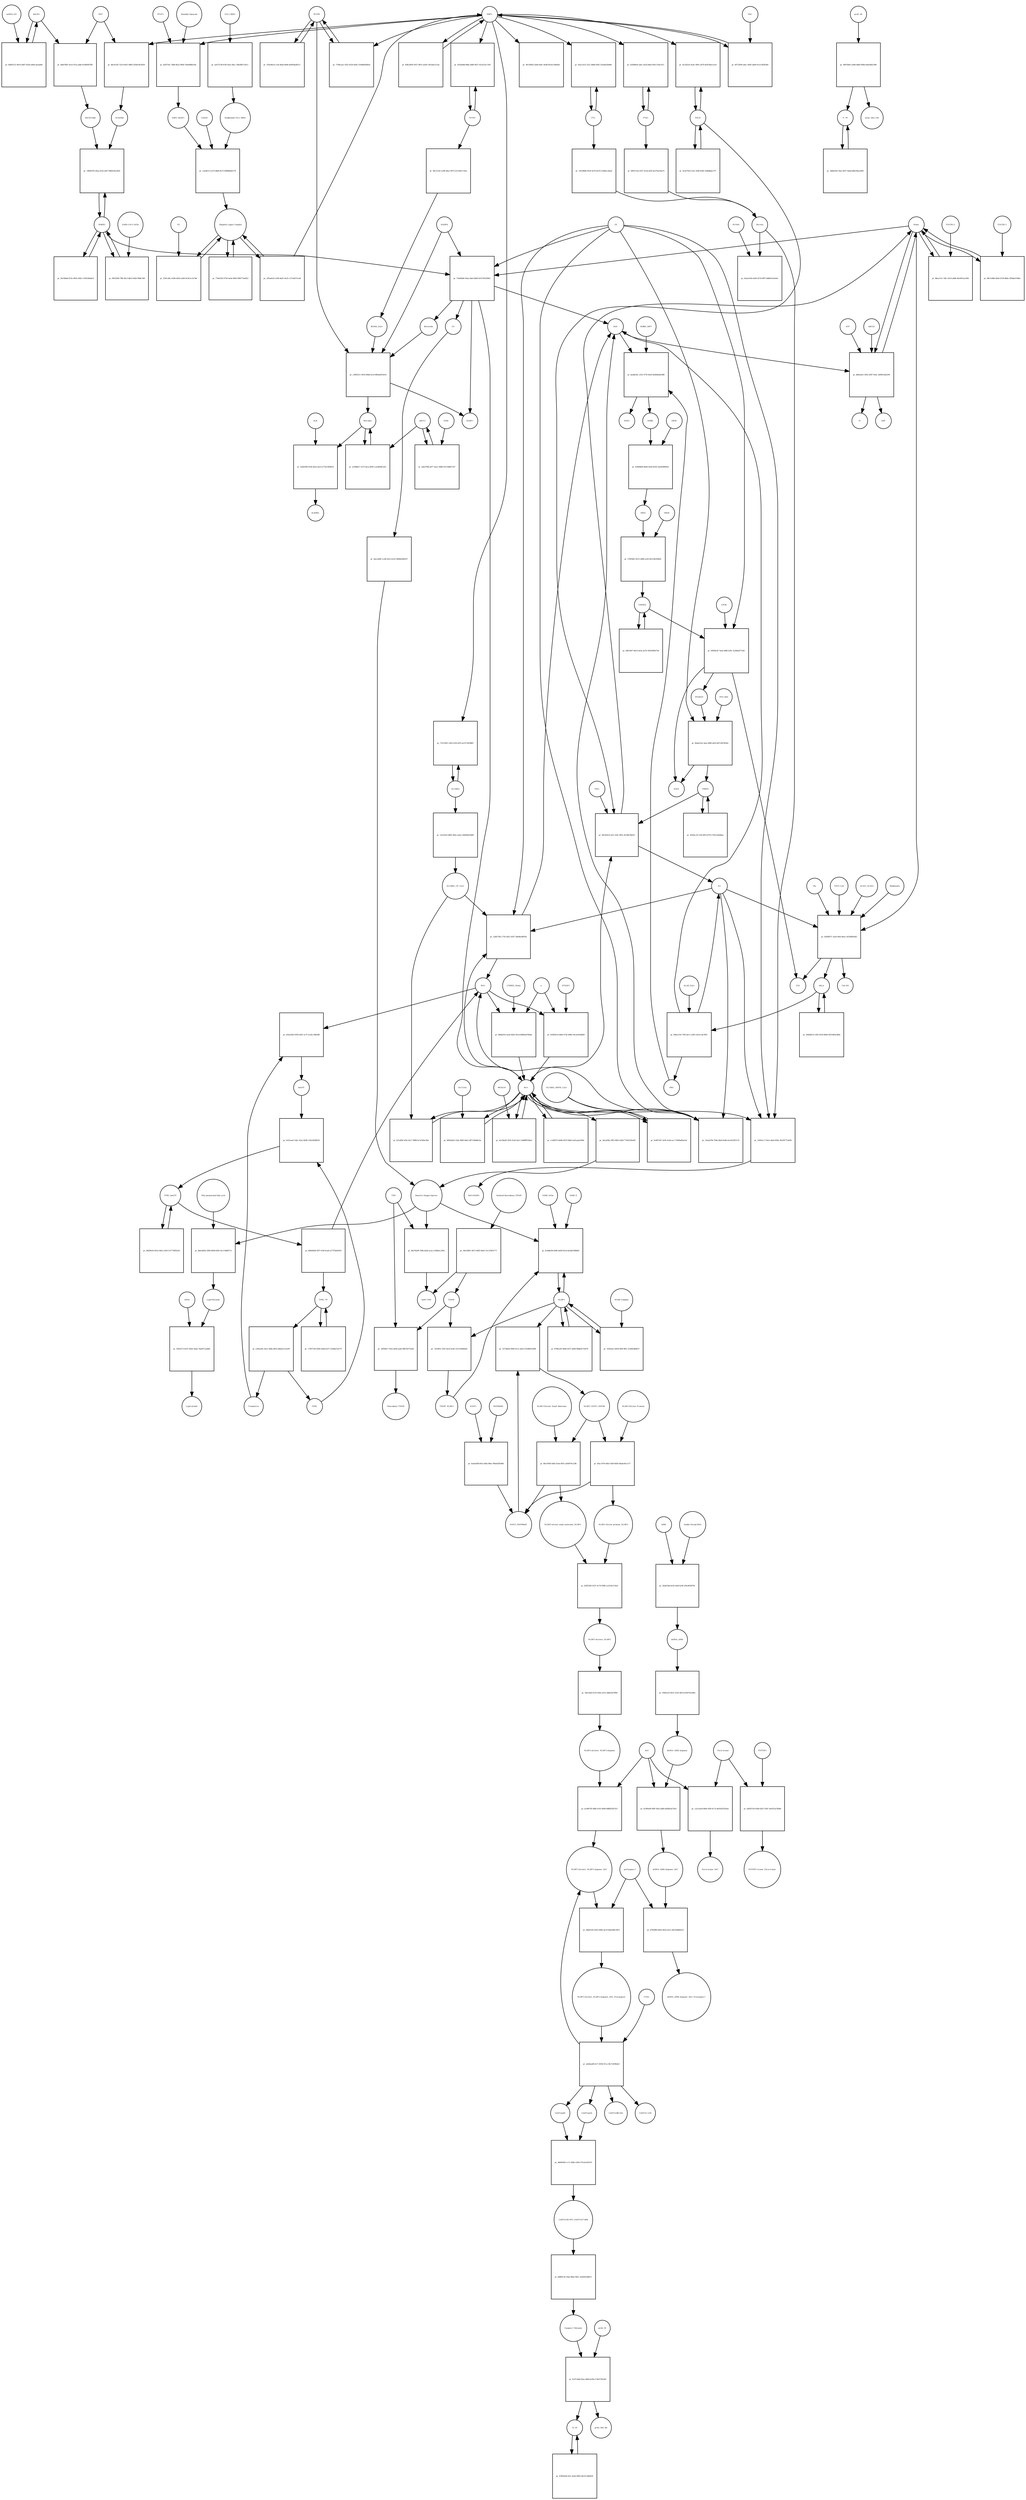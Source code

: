 strict digraph  {
Heme [annotation="urn_miriam_obo.chebi_CHEBI%3A30413", bipartite=0, cls="simple chemical", fontsize=4, label=Heme, shape=circle];
"pr_75ab0b46-29ae-44af-b660-6147301d39b3" [annotation="", bipartite=1, cls=process, fontsize=4, label="pr_75ab0b46-29ae-44af-b660-6147301d39b3", shape=square];
Biliverdin [annotation="urn_miriam_obo.chebi_CHEBI%3A17033", bipartite=0, cls="simple chemical", fontsize=4, label=Biliverdin, shape=circle];
HMOX1 [annotation=urn_miriam_uniprot_P09601, bipartite=0, cls=macromolecule, fontsize=4, label=HMOX1, shape=circle];
O2 [annotation="urn_miriam_obo.chebi_CHEBI%3A15379", bipartite=0, cls="simple chemical", fontsize=4, label=O2, shape=circle];
NADPH [annotation="urn_miriam_obo.chebi_CHEBI%3A16474", bipartite=0, cls="simple chemical", fontsize=4, label=NADPH, shape=circle];
H2O [annotation="urn_miriam_obo.chebi_CHEBI%3A15377", bipartite=0, cls="simple chemical", fontsize=4, label=H2O, shape=circle];
"Fe2+" [annotation="urn_miriam_obo.chebi_CHEBI%3A29033", bipartite=0, cls="simple chemical", fontsize=4, label="Fe2+", shape=circle];
"NADP+" [annotation="urn_miriam_obo.chebi_CHEBI%3A18009", bipartite=0, cls="simple chemical", fontsize=4, label="NADP+", shape=circle];
CO [annotation="urn_miriam_obo.chebi_CHEBI%3A17245", bipartite=0, cls="simple chemical", fontsize=4, label=CO, shape=circle];
"pr_8bea7cfc-1bfc-43c9-a8d6-4dc6031ac804" [annotation="", bipartite=1, cls=process, fontsize=4, label="pr_8bea7cfc-1bfc-43c9-a8d6-4dc6031ac804", shape=square];
"FLVCR1-2" [annotation=urn_miriam_uniprot_Q9Y5Y0, bipartite=0, cls=macromolecule, fontsize=4, label="FLVCR1-2", shape=circle];
"pr_c4850311-0018-40bd-b1c8-8f64af653418" [annotation="", bipartite=1, cls=process, fontsize=4, label="pr_c4850311-0018-40bd-b1c8-8f64af653418", shape=square];
Bilirubin [annotation="urn_miriam_obo.chebi_CHEBI%3A16990", bipartite=0, cls="simple chemical", fontsize=4, label=Bilirubin, shape=circle];
BLVRB [annotation=urn_miriam_uniprot_P30043, bipartite=0, cls=macromolecule, fontsize=4, label=BLVRB, shape=circle];
"BLVRA_Zn2+" [annotation="urn_miriam_obo.chebi_CHEBI%3A29805|urn_miriam_uniprot_P53004", bipartite=0, cls=complex, fontsize=4, label="BLVRA_Zn2+", shape=circle];
"pr_e2586be7-1075-4eca-865f-ccb3d0d67a93" [annotation="", bipartite=1, cls=process, fontsize=4, label="pr_e2586be7-1075-4eca-865f-ccb3d0d67a93", shape=square];
ABCC1 [annotation=urn_miriam_uniprot_P02768, bipartite=0, cls=macromolecule, fontsize=4, label=ABCC1, shape=circle];
"pr_5ab924f9-0536-461e-bec0-a77bc56f0616" [annotation="", bipartite=1, cls=process, fontsize=4, label="pr_5ab924f9-0536-461e-bec0-a77bc56f0616", shape=square];
ALB [annotation=urn_miriam_uniprot_P02768, bipartite=0, cls=macromolecule, fontsize=4, label=ALB, shape=circle];
"ALB/BIL" [annotation="urn_miriam_uniprot_P02768|urn_miriam_obo.chebi_CHEBI%3A16990", bipartite=0, cls=complex, fontsize=4, label="ALB/BIL", shape=circle];
NRF2 [annotation="", bipartite=0, cls=macromolecule, fontsize=4, label=NRF2, shape=circle];
"pr_dbc413d7-22c9-4651-8883-2f36419e3839" [annotation="", bipartite=1, cls=process, fontsize=4, label="pr_dbc413d7-22c9-4651-8883-2f36419e3839", shape=square];
MAF [annotation=urn_miriam_uniprot_O75444, bipartite=0, cls=macromolecule, fontsize=4, label=MAF, shape=circle];
"Nrf2/Maf" [annotation="", bipartite=0, cls=complex, fontsize=4, label="Nrf2/Maf", shape=circle];
"pr_bbf47685-3ec6-47ea-abbf-9cdf40f47ff6" [annotation="", bipartite=1, cls=process, fontsize=4, label="pr_bbf47685-3ec6-47ea-abbf-9cdf40f47ff6", shape=square];
BACH1 [annotation=urn_miriam_uniprot_O14867, bipartite=0, cls=macromolecule, fontsize=4, label=BACH1, shape=circle];
"BACH1/Maf" [annotation="", bipartite=0, cls=complex, fontsize=4, label="BACH1/Maf", shape=circle];
"pr_6d003121-8014-4487-b23b-a90ec4e2ab60" [annotation="", bipartite=1, cls=process, fontsize=4, label="pr_6d003121-8014-4487-b23b-a90ec4e2ab60", shape=square];
"miRNA-155" [annotation=urn_miriam_ncbigene_406947, bipartite=0, cls="nucleic acid feature", fontsize=4, label="miRNA-155", shape=circle];
"pr_19608378-29aa-4cd2-afb7-f08d239ca645" [annotation="", bipartite=1, cls=process, fontsize=4, label="pr_19608378-29aa-4cd2-afb7-f08d239ca645", shape=square];
PRIN9 [annotation="urn_miriam_obo.chebi_CHEBI%3A15430", bipartite=0, cls="simple chemical", fontsize=4, label=PRIN9, shape=circle];
"pr_84c654c6-a411-42fc-9f5e-2fc06fc0be05" [annotation="", bipartite=1, cls=process, fontsize=4, label="pr_84c654c6-a411-42fc-9f5e-2fc06fc0be05", shape=square];
FECH [annotation=urn_miriam_uniprot_P22830, bipartite=0, cls=macromolecule, fontsize=4, label=FECH, shape=circle];
"Pb2+" [annotation="urn_miriam_obo.chebi_CHEBI%3A27889", bipartite=0, cls="simple chemical", fontsize=4, label="Pb2+", shape=circle];
"H+" [annotation="urn_miriam_obo.chebi_CHEBI%3A15378", bipartite=0, cls="simple chemical", fontsize=4, label="H+", shape=circle];
"SUCC-CoA" [annotation="urn_miriam_obo.chebi_CHEBI%3A57292", bipartite=0, cls="simple chemical", fontsize=4, label="SUCC-CoA", shape=circle];
"pr_02600971-3ea4-49ef-8efa-cd53b9fb5df2" [annotation="", bipartite=1, cls=process, fontsize=4, label="pr_02600971-3ea4-49ef-8efa-cd53b9fb5df2", shape=square];
dALA [annotation="urn_miriam_obo.chebi_CHEBI%3A356416", bipartite=0, cls="simple chemical", fontsize=4, label=dALA, shape=circle];
ALAS1_ALAS2 [annotation="urn_miriam_uniprot_P13196|urn_miriam_uniprot_P22557", bipartite=0, cls=complex, fontsize=4, label=ALAS1_ALAS2, shape=circle];
Panhematin [annotation="urn_miriam_obo.chebi_CHEBI%3A50385", bipartite=0, cls="simple chemical", fontsize=4, label=Panhematin, shape=circle];
Gly [annotation="urn_miriam_obo.chebi_CHEBI%3A57305", bipartite=0, cls="simple chemical", fontsize=4, label=Gly, shape=circle];
"CoA-SH" [annotation="urn_miriam_obo.chebi_CHEBI%3A15346", bipartite=0, cls="simple chemical", fontsize=4, label="CoA-SH", shape=circle];
CO2 [annotation="urn_miriam_obo.chebi_CHEBI%3A16526", bipartite=0, cls="simple chemical", fontsize=4, label=CO2, shape=circle];
"pr_faf072d1-7bd8-4b22-9858-7bfa8086e50e" [annotation="", bipartite=1, cls=process, fontsize=4, label="pr_faf072d1-7bd8-4b22-9858-7bfa8086e50e", shape=square];
KEAP1 [annotation=urn_miriam_uniprot_Q14145, bipartite=0, cls=macromolecule, fontsize=4, label=KEAP1, shape=circle];
NRF2_KEAP1 [annotation="urn_miriam_uniprot_Q14145|urn_miriam_uniprot_Q16236", bipartite=0, cls=complex, fontsize=4, label=NRF2_KEAP1, shape=circle];
"Dimethly fumarate" [annotation="urn_miriam_obo.chebi_CHEBI%3A76004", bipartite=0, cls="simple chemical", fontsize=4, label="Dimethly fumarate", shape=circle];
"Ubiquitin Ligase Complex" [annotation="urn_miriam_uniprot_Q14145|urn_miriam_uniprot_Q15843|urn_miriam_uniprot_Q13618|urn_miriam_uniprot_P62877|urn_miriam_uniprot_Q16236|urn_miriam_uniprot_P0CG48|urn_miriam_pubmed_19940261|urn_miriam_interpro_IPR000608", bipartite=0, cls=complex, fontsize=4, label="Ubiquitin Ligase Complex", shape=circle];
"pr_77bef342-6756-4a4e-8005-f9bf773e0f22" [annotation="", bipartite=1, cls=process, fontsize=4, label="pr_77bef342-6756-4a4e-8005-f9bf773e0f22", shape=square];
"pr_894a151b-75f0-4a11-a283-cb53ccde7801" [annotation="", bipartite=1, cls=process, fontsize=4, label="pr_894a151b-75f0-4a11-a283-cb53ccde7801", shape=square];
PBG [annotation="urn_miriam_obo.chebi_CHEBI%3A58126", bipartite=0, cls="simple chemical", fontsize=4, label=PBG, shape=circle];
"ALAD_Zn2+" [annotation="urn_miriam_uniprot_P13716|urn_miriam_obo.chebi_CHEBI%3A29105", bipartite=0, cls=complex, fontsize=4, label="ALAD_Zn2+", shape=circle];
"pr_bedde3bc-2331-475f-9ed5-8ed44b26e088" [annotation="", bipartite=1, cls=process, fontsize=4, label="pr_bedde3bc-2331-475f-9ed5-8ed44b26e088", shape=square];
HMBL [annotation="urn_miriam_obo.chebi_CHEBI%3A57845", bipartite=0, cls="simple chemical", fontsize=4, label=HMBL, shape=circle];
HMBS_DIPY [annotation="urn_miriam_obo.chebi_CHEBI%3A36319|urn_miriam_uniprot_P08397", bipartite=0, cls=complex, fontsize=4, label=HMBS_DIPY, shape=circle];
"NH4+" [annotation="urn_miriam_obo.chebi_CHEBI%3A28938", bipartite=0, cls="simple chemical", fontsize=4, label="NH4+", shape=circle];
"pr_824d9b64-db94-443d-8350-3ee605f8f0a4" [annotation="", bipartite=1, cls=process, fontsize=4, label="pr_824d9b64-db94-443d-8350-3ee605f8f0a4", shape=square];
URO3 [annotation="urn_miriam_obo.chebi_CHEBI%3A15437", bipartite=0, cls="simple chemical", fontsize=4, label=URO3, shape=circle];
UROS [annotation=urn_miriam_uniprot_P10746, bipartite=0, cls=macromolecule, fontsize=4, label=UROS, shape=circle];
"pr_57693bf1-b515-4486-a243-8e510b1600d1" [annotation="", bipartite=1, cls=process, fontsize=4, label="pr_57693bf1-b515-4486-a243-8e510b1600d1", shape=square];
COPRO3 [annotation="urn_miriam_obo.chebi_CHEBI%3A15439", bipartite=0, cls="simple chemical", fontsize=4, label=COPRO3, shape=circle];
UROD [annotation=urn_miriam_uniprot_P06132, bipartite=0, cls=macromolecule, fontsize=4, label=UROD, shape=circle];
"pr_9995be3f-7abe-4d80-b39c-3a3b8a877e83" [annotation="", bipartite=1, cls=process, fontsize=4, label="pr_9995be3f-7abe-4d80-b39c-3a3b8a877e83", shape=square];
PPGEN9 [annotation="urn_miriam_obo.chebi_CHEBI%3A15435", bipartite=0, cls="simple chemical", fontsize=4, label=PPGEN9, shape=circle];
CPOX [annotation=urn_miriam_uniprot_P36551, bipartite=0, cls=macromolecule, fontsize=4, label=CPOX, shape=circle];
H2O2 [annotation="urn_miriam_obo.chebi_CHEBI%3A16240", bipartite=0, cls="simple chemical", fontsize=4, label=H2O2, shape=circle];
"pr_8a6ae52a-3aae-46bf-a8cb-b67cbb7df3d2" [annotation="", bipartite=1, cls=process, fontsize=4, label="pr_8a6ae52a-3aae-46bf-a8cb-b67cbb7df3d2", shape=square];
PPO_FAD [annotation="urn_miriam_obo.chebi_CHEBI%3A16238|urn_miriam_uniprot_P50336", bipartite=0, cls=complex, fontsize=4, label=PPO_FAD, shape=circle];
"pr_838cd939-5937-487e-ad38-1361dae311ab" [annotation="", bipartite=1, cls=process, fontsize=4, label="pr_838cd939-5937-487e-ad38-1361dae311ab", shape=square];
"pr_2640d5c6-c693-4354-80b4-5451d85a3b84" [annotation="", bipartite=1, cls="uncertain process", fontsize=4, label="pr_2640d5c6-c693-4354-80b4-5451d85a3b84", shape=square];
"pr_b9fcfb07-d9c6-4e5e-ba78-180190f9e70d" [annotation="", bipartite=1, cls="uncertain process", fontsize=4, label="pr_b9fcfb07-d9c6-4e5e-ba78-180190f9e70d", shape=square];
"pr_d592ac3f-c250-4f03-8793-27821a444bea" [annotation="", bipartite=1, cls="uncertain process", fontsize=4, label="pr_d592ac3f-c250-4f03-8793-27821a444bea", shape=square];
"Poly-unsaturated fatty acid" [annotation="urn_miriam_obo.chebi_CHEBI%3A26208", bipartite=0, cls="simple chemical", fontsize=4, label="Poly-unsaturated fatty acid", shape=circle];
"pr_db0cb69a-2099-4604-b5f6-1bc11868f7c4" [annotation="", bipartite=1, cls=process, fontsize=4, label="pr_db0cb69a-2099-4604-b5f6-1bc11868f7c4", shape=square];
"Lipid Peroxide" [annotation="urn_miriam_obo.chebi_CHEBI%3A61051", bipartite=0, cls="simple chemical", fontsize=4, label="Lipid Peroxide", shape=circle];
"Reactive Oxygen Species" [annotation="urn_miriam_obo.chebi_CHEBI%3A26523", bipartite=0, cls="simple chemical", fontsize=4, label="Reactive Oxygen Species", shape=circle];
"pr_1569e1c7-561e-4da9-858a-3b194771d438" [annotation="", bipartite=1, cls=process, fontsize=4, label="pr_1569e1c7-561e-4da9-858a-3b194771d438", shape=square];
"Fe(3+)O(OH)" [annotation="urn_miriam_obo.chebi_CHEBI%3A78619", bipartite=0, cls="simple chemical", fontsize=4, label="Fe(3+)O(OH)", shape=circle];
Ferritin [annotation=urn_miriam_uniprot_P02794, bipartite=0, cls=complex, fontsize=4, label=Ferritin, shape=circle];
"pr_631affbf-45fa-45c7-9988-bc3cfb9ecfbd" [annotation="", bipartite=1, cls=process, fontsize=4, label="pr_631affbf-45fa-45c7-9988-bc3cfb9ecfbd", shape=square];
"SLC40A1_CP_Cu2+" [annotation="urn_miriam_uniprot_P00450|urn_miriam_uniprot_Q9NP59|urn_miriam_obo.chebi_CHEBI%3A29036", bipartite=0, cls=complex, fontsize=4, label="SLC40A1_CP_Cu2+", shape=circle];
"pr_52d07382-c792-4d21-8307-38e88c8ff92b" [annotation="", bipartite=1, cls=process, fontsize=4, label="pr_52d07382-c792-4d21-8307-38e88c8ff92b", shape=square];
"Fe3+" [annotation="urn_miriam_obo.chebi_CHEBI%3A29034", bipartite=0, cls="simple chemical", fontsize=4, label="Fe3+", shape=circle];
SLC40A1 [annotation=urn_miriam_ncbigene_30061, bipartite=0, cls="nucleic acid feature", fontsize=4, label=SLC40A1, shape=circle];
"pr_7327e991-c043-433f-a91f-ee2373d18881" [annotation="", bipartite=1, cls=process, fontsize=4, label="pr_7327e991-c043-433f-a91f-ee2373d18881", shape=square];
FTH1 [annotation=urn_miriam_ncbigene_2495, bipartite=0, cls="nucleic acid feature", fontsize=4, label=FTH1, shape=circle];
"pr_625b80e4-2dec-4a3f-b4eb-056c119ac413" [annotation="", bipartite=1, cls=process, fontsize=4, label="pr_625b80e4-2dec-4a3f-b4eb-056c119ac413", shape=square];
FTL [annotation=urn_miriam_ncbigene_2512, bipartite=0, cls="nucleic acid feature", fontsize=4, label=FTL, shape=circle];
"pr_d5acc652-2221-4b8b-9362-25a9ab1fb96e" [annotation="", bipartite=1, cls=process, fontsize=4, label="pr_d5acc652-2221-4b8b-9362-25a9ab1fb96e", shape=square];
"pr_b9627cbe-0167-4ceb-a05f-de37fea59a74" [annotation="", bipartite=1, cls=process, fontsize=4, label="pr_b9627cbe-0167-4ceb-a05f-de37fea59a74", shape=square];
"pr_14539b9b-9554-4a76-b519-233bfec2baaf" [annotation="", bipartite=1, cls=process, fontsize=4, label="pr_14539b9b-9554-4a76-b519-233bfec2baaf", shape=square];
"pr_4a74a5e5-dc8c-4091-a979-6e9539ace1ed" [annotation="", bipartite=1, cls=process, fontsize=4, label="pr_4a74a5e5-dc8c-4091-a979-6e9539ace1ed", shape=square];
"pr_8cd2791b-516c-458f-b294-100bdbda17f7" [annotation="", bipartite=1, cls=process, fontsize=4, label="pr_8cd2791b-516c-458f-b294-100bdbda17f7", shape=square];
"pr_92cfb6dd-d75a-492f-a95b-c335f22bbdc8" [annotation="", bipartite=1, cls=process, fontsize=4, label="pr_92cfb6dd-d75a-492f-a95b-c335f22bbdc8", shape=square];
BLVRA [annotation=urn_miriam_ncbigene_644, bipartite=0, cls="nucleic acid feature", fontsize=4, label=BLVRA, shape=circle];
"pr_455efddd-86ba-4b8f-9427-43cd12ec7ef0" [annotation="", bipartite=1, cls=process, fontsize=4, label="pr_455efddd-86ba-4b8f-9427-43cd12ec7ef0", shape=square];
"pr_7198caae-1822-4250-9ad5-314084d3682d" [annotation="", bipartite=1, cls=process, fontsize=4, label="pr_7198caae-1822-4250-9ad5-314084d3682d", shape=square];
"pr_476e94c8-c1eb-46ab-8440-de903ba8f211" [annotation="", bipartite=1, cls=process, fontsize=4, label="pr_476e94c8-c1eb-46ab-8440-de903ba8f211", shape=square];
"pr_84c21341-a396-46a1-8973-d1126011192a" [annotation="", bipartite=1, cls=process, fontsize=4, label="pr_84c21341-a396-46a1-8973-d1126011192a", shape=square];
"pr_cfa32433-d485-4b5e-ae4e-c0b9d0d23bb9" [annotation="", bipartite=1, cls=process, fontsize=4, label="pr_cfa32433-d485-4b5e-ae4e-c0b9d0d23bb9", shape=square];
"pr_6a5ae55b-eb36-427d-90f7-bdbb53cb3e6e" [annotation="", bipartite=1, cls=process, fontsize=4, label="pr_6a5ae55b-eb36-427d-90f7-bdbb53cb3e6e", shape=square];
NCOA4 [annotation=urn_miriam_uniprot_Q13772, bipartite=0, cls=macromolecule, fontsize=4, label=NCOA4, shape=circle];
"pr_fd6da910-eea6-4d2e-95cd-6080a447b0ba" [annotation="", bipartite=1, cls=process, fontsize=4, label="pr_fd6da910-eea6-4d2e-95cd-6080a447b0ba", shape=square];
CYBRD1_Heme [annotation="urn_miriam_uniprot_Q53TN4|urn_miriam_obo.chebi_CHEBI%3A30413", bipartite=0, cls=complex, fontsize=4, label=CYBRD1_Heme, shape=circle];
"e-" [annotation="urn_miriam_obo.chebi_CHEBI%3A10545", bipartite=0, cls="simple chemical", fontsize=4, label="e-", shape=circle];
"pr_869d3ab5-224a-4885-b8e2-d87136d8dc4a" [annotation="", bipartite=1, cls=process, fontsize=4, label="pr_869d3ab5-224a-4885-b8e2-d87136d8dc4a", shape=square];
SLC11A2 [annotation=urn_miriam_uniprot_P49281, bipartite=0, cls=macromolecule, fontsize=4, label=SLC11A2, shape=circle];
"pr_5581fa73-bc87-4d3e-9aab-74a0471aadb4" [annotation="", bipartite=1, cls=process, fontsize=4, label="pr_5581fa73-bc87-4d3e-9aab-74a0471aadb4", shape=square];
"Lipid alcohol" [annotation="urn_miriam_obo.chebi_CHEBI%3A24026", bipartite=0, cls="simple chemical", fontsize=4, label="Lipid alcohol", shape=circle];
GPX4 [annotation=urn_miriam_uniprot_P36969, bipartite=0, cls=macromolecule, fontsize=4, label=GPX4, shape=circle];
"pr_f691826f-7f6f-46c3-8bc0-0d2e7b68c369" [annotation="", bipartite=1, cls=process, fontsize=4, label="pr_f691826f-7f6f-46c3-8bc0-0d2e7b68c369", shape=square];
"SARS-CoV-2 Orf3a" [annotation="urn_miriam_uniprot_P0DTC3|urn_miriam_taxonomy_2697049", bipartite=0, cls=macromolecule, fontsize=4, label="SARS-CoV-2 Orf3a", shape=circle];
"pr_44ca65bc-9ff3-4891-b264-77442330e4f1" [annotation="", bipartite=1, cls=process, fontsize=4, label="pr_44ca65bc-9ff3-4891-b264-77442330e4f1", shape=square];
"pr_ad42708f-ad77-4a2c-9d89-20119db071d7" [annotation="", bipartite=1, cls=process, fontsize=4, label="pr_ad42708f-ad77-4a2c-9d89-20119db071d7", shape=square];
Orf9c [annotation=urn_miriam_taxonomy_2697049, bipartite=0, cls=macromolecule, fontsize=4, label=Orf9c, shape=circle];
CUL3_RBX1 [annotation="urn_miriam_uniprot_Q13618|urn_miriam_uniprot_P62877", bipartite=0, cls=complex, fontsize=4, label=CUL3_RBX1, shape=circle];
"pr_ae075138-619f-45ee-9bcc-26b2887ce9c5" [annotation="", bipartite=1, cls=process, fontsize=4, label="pr_ae075138-619f-45ee-9bcc-26b2887ce9c5", shape=square];
"Neddylated CUL3_RBX1" [annotation="urn_miriam_uniprot_Q15843|urn_miriam_uniprot_Q13618|urn_miriam_uniprot_P62877", bipartite=0, cls=complex, fontsize=4, label="Neddylated CUL3_RBX1", shape=circle];
"pr_49130942-426d-4a6c-9ed9-85cbc19b0afb" [annotation="", bipartite=1, cls=process, fontsize=4, label="pr_49130942-426d-4a6c-9ed9-85cbc19b0afb", shape=square];
"pr_ceed6113-a27f-4b89-8a75-69f8bb6d1574" [annotation="", bipartite=1, cls=process, fontsize=4, label="pr_ceed6113-a27f-4b89-8a75-69f8bb6d1574", shape=square];
CAND1 [annotation=urn_miriam_uniprot_Q86VP6, bipartite=0, cls=macromolecule, fontsize=4, label=CAND1, shape=circle];
E2 [annotation=urn_miriam_interpro_IPR000608, bipartite=0, cls=macromolecule, fontsize=4, label=E2, shape=circle];
"pr_2591c6bc-618b-4d1b-a2b9-9c5fcec5e7b6" [annotation="", bipartite=1, cls=process, fontsize=4, label="pr_2591c6bc-618b-4d1b-a2b9-9c5fcec5e7b6", shape=square];
"pr_d0723f00-edec-4495-ab9b-91e1c8f263b9" [annotation="", bipartite=1, cls=process, fontsize=4, label="pr_d0723f00-edec-4495-ab9b-91e1c8f263b9", shape=square];
PKC [annotation="urn_miriam_pubmed_12198130|urn_miriam_interpro_IPR012233", bipartite=0, cls=macromolecule, fontsize=4, label=PKC, shape=circle];
"pr_98e7e9b6-9ab9-4729-86ba-3f5bda516fbe" [annotation="", bipartite=1, cls=process, fontsize=4, label="pr_98e7e9b6-9ab9-4729-86ba-3f5bda516fbe", shape=square];
"FLVCR1-1" [annotation=urn_miriam_uniprot_Q9Y5Y0, bipartite=0, cls=macromolecule, fontsize=4, label="FLVCR1-1", shape=circle];
"pr_dfdea0ee-305a-4387-9a9c-2b995cb62294" [annotation="", bipartite=1, cls=process, fontsize=4, label="pr_dfdea0ee-305a-4387-9a9c-2b995cb62294", shape=square];
ABCG2 [annotation=urn_miriam_uniprot_Q9UNQ0, bipartite=0, cls="macromolecule multimer", fontsize=4, label=ABCG2, shape=circle];
ATP [annotation="urn_miriam_obo.chebi_CHEBI%3A30616", bipartite=0, cls="simple chemical", fontsize=4, label=ATP, shape=circle];
Pi [annotation="urn_miriam_obo.chebi_CHEBI%3A18367", bipartite=0, cls="simple chemical", fontsize=4, label=Pi, shape=circle];
ADP [annotation="urn_miriam_obo.chebi_CHEBI%3A456216", bipartite=0, cls="simple chemical", fontsize=4, label=ADP, shape=circle];
"pr_5e9873d7-3e95-4cd4-acc7-f469adfae5ef" [annotation="", bipartite=1, cls=process, fontsize=4, label="pr_5e9873d7-3e95-4cd4-acc7-f469adfae5ef", shape=square];
"SLC40A1_HEPH_Cu2+" [annotation="urn_miriam_uniprot_Q9BQS7|urn_miriam_uniprot_Q9NP59|urn_miriam_obo.chebi_CHEBI%3A28694", bipartite=0, cls=complex, fontsize=4, label="SLC40A1_HEPH_Cu2+", shape=circle];
"pr_33eab794-704b-4ba9-9e8b-dca451855174" [annotation="", bipartite=1, cls=process, fontsize=4, label="pr_33eab794-704b-4ba9-9e8b-dca451855174", shape=square];
"pr_d35a16d5-9359-4d51-ac7f-2c0ac19be08f" [annotation="", bipartite=1, cls=process, fontsize=4, label="pr_d35a16d5-9359-4d51-ac7f-2c0ac19be08f", shape=square];
Transferrin [annotation=urn_miriam_uniprot_P02787, bipartite=0, cls=macromolecule, fontsize=4, label=Transferrin, shape=circle];
holoTF [annotation="urn_miriam_uniprot_P02787|urn_miriam_obo.chebi_CHEBI%3A29034", bipartite=0, cls=complex, fontsize=4, label=holoTF, shape=circle];
TFRC [annotation=urn_miriam_uniprot_P02786, bipartite=0, cls="macromolecule multimer", fontsize=4, label=TFRC, shape=circle];
"pr_b351eaaf-14bc-42a2-b046-15b23d58825f" [annotation="", bipartite=1, cls=process, fontsize=4, label="pr_b351eaaf-14bc-42a2-b046-15b23d58825f", shape=square];
TFRC_holoTF [annotation="urn_miriam_uniprot_P02787|urn_miriam_obo.chebi_CHEBI%3A29034|urn_miriam_uniprot_P02786", bipartite=0, cls=complex, fontsize=4, label=TFRC_holoTF, shape=circle];
"pr_b8f38e43-691a-44d1-a430-515774f81b2b" [annotation="", bipartite=1, cls=process, fontsize=4, label="pr_b8f38e43-691a-44d1-a430-515774f81b2b", shape=square];
"pr_8fb496dd-5f97-419f-b1a8-e2737b0d391b" [annotation="", bipartite=1, cls=process, fontsize=4, label="pr_8fb496dd-5f97-419f-b1a8-e2737b0d391b", shape=square];
TFRC_TF [annotation="urn_miriam_uniprot_P02787|urn_miriam_uniprot_P02786", bipartite=0, cls=complex, fontsize=4, label=TFRC_TF, shape=circle];
"pr_418054c4-4464-474e-b960-54cee91b4bd9" [annotation="", bipartite=1, cls=process, fontsize=4, label="pr_418054c4-4464-474e-b960-54cee91b4bd9", shape=square];
STEAP3 [annotation=urn_miriam_uniprot_Q658P3, bipartite=0, cls=macromolecule, fontsize=4, label=STEAP3, shape=circle];
"pr_d1e3ba82-955f-41a0-b5a7-eb68ff016ba1" [annotation="", bipartite=1, cls=process, fontsize=4, label="pr_d1e3ba82-955f-41a0-b5a7-eb68ff016ba1", shape=square];
MCOLN1 [annotation=urn_miriam_uniprot_Q9GZU1, bipartite=0, cls=macromolecule, fontsize=4, label=MCOLN1, shape=circle];
"pr_c1d2f072-b0d8-4070-b0b6-2a61aadc949e" [annotation="", bipartite=1, cls=process, fontsize=4, label="pr_c1d2f072-b0d8-4070-b0b6-2a61aadc949e", shape=square];
"pr_c7007128-2044-420d-b527-c020ba7ab77f" [annotation="", bipartite=1, cls=process, fontsize=4, label="pr_c7007128-2044-420d-b527-c020ba7ab77f", shape=square];
"pr_e3b2a26c-b5e1-484a-b853-dbad211e2e95" [annotation="", bipartite=1, cls=process, fontsize=4, label="pr_e3b2a26c-b5e1-484a-b853-dbad211e2e95", shape=square];
"pr_295adcb3-3c80-4a81-9e25-c37cb457ec6d" [annotation="", bipartite=1, cls=process, fontsize=4, label="pr_295adcb3-3c80-4a81-9e25-c37cb457ec6d", shape=square];
"Oxidized thioredoxin_TXNIP" [annotation="urn_miriam_uniprot_P10599|urn_miriam_uniprot_Q9H3M7", bipartite=0, cls=complex, fontsize=4, label="Oxidized thioredoxin_TXNIP", shape=circle];
"pr_00e18691-4672-4d05-9b43-15c103f5e771" [annotation="", bipartite=1, cls=process, fontsize=4, label="pr_00e18691-4672-4d05-9b43-15c103f5e771", shape=square];
TXNIP [annotation=urn_miriam_uniprot_Q9H3M7, bipartite=0, cls=macromolecule, fontsize=4, label=TXNIP, shape=circle];
"2xHC-TXN" [annotation=urn_miriam_uniprot_P10599, bipartite=0, cls=macromolecule, fontsize=4, label="2xHC-TXN", shape=circle];
NLRP3 [annotation=urn_miriam_uniprot_Q96P20, bipartite=0, cls=macromolecule, fontsize=4, label=NLRP3, shape=circle];
"pr_1f265aa1-b839-4f9f-9f0c-25248c8b6d71" [annotation="", bipartite=1, cls=process, fontsize=4, label="pr_1f265aa1-b839-4f9f-9f0c-25248c8b6d71", shape=square];
"Nf-KB Complex" [annotation="urn_miriam_uniprot_P19838|urn_miriam_uniprot_Q04206|urn_miriam_uniprot_Q00653", bipartite=0, cls=complex, fontsize=4, label="Nf-KB Complex", shape=circle];
"pr_878bcd3f-5b84-4357-a848-968bd2732670" [annotation="", bipartite=1, cls=process, fontsize=4, label="pr_878bcd3f-5b84-4357-a848-968bd2732670", shape=square];
TXN [annotation=urn_miriam_uniprot_P10599, bipartite=0, cls=macromolecule, fontsize=4, label=TXN, shape=circle];
"pr_0be7ba98-768d-4adf-acaa-e140b6cc2f9a" [annotation="", bipartite=1, cls=process, fontsize=4, label="pr_0be7ba98-768d-4adf-acaa-e140b6cc2f9a", shape=square];
"pr_16f56fa7-765a-4e06-aade-86b7fef75ed0" [annotation="", bipartite=1, cls=process, fontsize=4, label="pr_16f56fa7-765a-4e06-aade-86b7fef75ed0", shape=square];
Thioredoxin_TXNIP [annotation="urn_miriam_uniprot_P10599|urn_miriam_uniprot_Q9H3M7", bipartite=0, cls=complex, fontsize=4, label=Thioredoxin_TXNIP, shape=circle];
HSP90AB1 [annotation=urn_miriam_uniprot_P08238, bipartite=0, cls=macromolecule, fontsize=4, label=HSP90AB1, shape=circle];
"pr_6a42afd8-b91a-4bfa-88ec-ff8a4d3f5d60" [annotation="", bipartite=1, cls=process, fontsize=4, label="pr_6a42afd8-b91a-4bfa-88ec-ff8a4d3f5d60", shape=square];
SUGT1 [annotation=urn_miriam_uniprot_Q9Y2Z0, bipartite=0, cls=macromolecule, fontsize=4, label=SUGT1, shape=circle];
SUGT1_HSP90AB1 [annotation="urn_miriam_uniprot_P08238|urn_miriam_uniprot_Q9Y2Z0", bipartite=0, cls=complex, fontsize=4, label=SUGT1_HSP90AB1, shape=circle];
"pr_3272bfab-9409-4c51-a6a5-67a9fb01e984" [annotation="", bipartite=1, cls=process, fontsize=4, label="pr_3272bfab-9409-4c51-a6a5-67a9fb01e984", shape=square];
NLRP3_SUGT1_HSP90 [annotation="urn_miriam_uniprot_P08238|urn_miriam_uniprot_Q96P20|urn_miriam_uniprot_Q9Y2Z0", bipartite=0, cls=complex, fontsize=4, label=NLRP3_SUGT1_HSP90, shape=circle];
"pr_7af34f5c-501f-4a22-bc8e-53c51664bb20" [annotation="", bipartite=1, cls=process, fontsize=4, label="pr_7af34f5c-501f-4a22-bc8e-53c51664bb20", shape=square];
TXNIP_NLRP3 [annotation="urn_miriam_uniprot_Q9H3M7|urn_miriam_uniprot_Q96P20", bipartite=0, cls=complex, fontsize=4, label=TXNIP_NLRP3, shape=circle];
"NLRP3 Elicitor Proteins" [annotation="urn_miriam_uniprot_P05067|urn_miriam_uniprot_P09616", bipartite=0, cls=macromolecule, fontsize=4, label="NLRP3 Elicitor Proteins", shape=circle];
"pr_d5ac1976-44b3-420f-8d56-4ba6c6fcce77" [annotation="", bipartite=1, cls=process, fontsize=4, label="pr_d5ac1976-44b3-420f-8d56-4ba6c6fcce77", shape=square];
"NLRP3 elicitor proteins_NLRP3" [annotation="urn_miriam_uniprot_P09616|urn_miriam_uniprot_P05067|urn_miriam_uniprot_Q96P20", bipartite=0, cls=complex, fontsize=4, label="NLRP3 elicitor proteins_NLRP3", shape=circle];
"NLRP3 Elicitor Small Molecules" [annotation="urn_miriam_obo.chebi_CHEBI%3A46661|urn_miriam_obo.chebi_CHEBI%3A16336|urn_miriam_obo.chebi_CHEBI%3A30563", bipartite=0, cls="simple chemical", fontsize=4, label="NLRP3 Elicitor Small Molecules", shape=circle];
"pr_86cd7683-6bfa-41de-8f55-a364979c23fb" [annotation="", bipartite=1, cls=process, fontsize=4, label="pr_86cd7683-6bfa-41de-8f55-a364979c23fb", shape=square];
"NLRP3 elicitor small molecules_NLRP3" [annotation="urn_miriam_obo.chebi_CHEBI%3A46661|urn_miriam_obo.chebi_CHEBI%3A16336|urn_miriam_obo.chebi_CHEBI%3A30563|urn_miriam_uniprot_Q96P20", bipartite=0, cls=complex, fontsize=4, label="NLRP3 elicitor small molecules_NLRP3", shape=circle];
"pr_02f92285-0227-4c79-9380-ca3218c214a4" [annotation="", bipartite=1, cls=process, fontsize=4, label="pr_02f92285-0227-4c79-9380-ca3218c214a4", shape=square];
"NLRP3 elicitors_NLRP3" [annotation="urn_miriam_uniprot_P05067|urn_miriam_uniprot_P09616|urn_miriam_uniprot_P08238|urn_miriam_uniprot_Q96P20|urn_miriam_uniprot_Q9Y2Z0|urn_miriam_obo.chebi_CHEBI%3A46661|urn_miriam_obo.chebi_CHEBI%3A16336|urn_miriam_obo.chebi_CHEBI%3A30563", bipartite=0, cls=complex, fontsize=4, label="NLRP3 elicitors_NLRP3", shape=circle];
"pr_5bfc44ed-9c2f-429e-a553-3bfbe3670f9e" [annotation="", bipartite=1, cls=process, fontsize=4, label="pr_5bfc44ed-9c2f-429e-a553-3bfbe3670f9e", shape=square];
"NLRP3 elicitors_NLRP3 oligomer" [annotation="urn_miriam_obo.chebi_CHEBI%3A36080", bipartite=0, cls="complex multimer", fontsize=4, label="NLRP3 elicitors_NLRP3 oligomer", shape=circle];
"pr_ac69b795-68bf-4143-9090-688f832875a7" [annotation="", bipartite=1, cls=process, fontsize=4, label="pr_ac69b795-68bf-4143-9090-688f832875a7", shape=square];
ASC [annotation=urn_miriam_uniprot_Q9ULZ3, bipartite=0, cls=macromolecule, fontsize=4, label=ASC, shape=circle];
"NLRP3 elicitors_NLRP3 oligomer_ASC" [annotation="urn_miriam_uniprot_Q9ULZ3|urn_miriam_obo.chebi_CHEBI%3A36080", bipartite=0, cls="complex multimer", fontsize=4, label="NLRP3 elicitors_NLRP3 oligomer_ASC", shape=circle];
"pr_0bbf3105-8183-449e-ba74-6daf3d813953" [annotation="", bipartite=1, cls=process, fontsize=4, label="pr_0bbf3105-8183-449e-ba74-6daf3d813953", shape=square];
"proCaspase-1" [annotation=urn_miriam_uniprot_P29466, bipartite=0, cls=macromolecule, fontsize=4, label="proCaspase-1", shape=circle];
"NLRP3 elicitors_NLRP3 oligomer_ASC_Procaspase1" [annotation="urn_miriam_uniprot_P29466|urn_miriam_uniprot_Q9ULZ3", bipartite=0, cls="complex multimer", fontsize=4, label="NLRP3 elicitors_NLRP3 oligomer_ASC_Procaspase1", shape=circle];
"pr_ca51a5ed-0664-43f0-9c7a-8e05d35303ad" [annotation="", bipartite=1, cls=process, fontsize=4, label="pr_ca51a5ed-0664-43f0-9c7a-8e05d35303ad", shape=square];
"Pyrin trimer" [annotation=urn_miriam_uniprot_O15553, bipartite=0, cls=complex, fontsize=4, label="Pyrin trimer", shape=circle];
"Pyrin trimer_ASC" [annotation="urn_miriam_uniprot_O15553|urn_miriam_uniprot_Q9ULZ3", bipartite=0, cls=complex, fontsize=4, label="Pyrin trimer_ASC", shape=circle];
"pr_b45837a0-936d-42b7-93d7-4e9253a7b08d" [annotation="", bipartite=1, cls=process, fontsize=4, label="pr_b45837a0-936d-42b7-93d7-4e9253a7b08d", shape=square];
PSTPIP1 [annotation=urn_miriam_uniprot_O43586, bipartite=0, cls="macromolecule multimer", fontsize=4, label=PSTPIP1, shape=circle];
"PSTPIP1 trimer_Pyrin trimer" [annotation="urn_miriam_uniprot_O15553|urn_miriam_uniprot_O43586", bipartite=0, cls=complex, fontsize=4, label="PSTPIP1 trimer_Pyrin trimer", shape=circle];
"Double Strand DNA" [annotation="urn_miriam_obo.chebi_CHEBI%3A16991", bipartite=0, cls="simple chemical", fontsize=4, label="Double Strand DNA", shape=circle];
"pr_56afe5bd-bcd2-4a0f-bc96-2f4e4650f7fd" [annotation="", bipartite=1, cls=process, fontsize=4, label="pr_56afe5bd-bcd2-4a0f-bc96-2f4e4650f7fd", shape=square];
dsDNA_AIM2 [annotation="urn_miriam_obo.chebi_CHEBI%3A16991|urn_miriam_uniprot_O14862", bipartite=0, cls=complex, fontsize=4, label=dsDNA_AIM2, shape=circle];
AIM2 [annotation=urn_miriam_uniprot_O14862, bipartite=0, cls=macromolecule, fontsize=4, label=AIM2, shape=circle];
"pr_f3b92a19-8221-4102-8d7d-e959701e0ffa" [annotation="", bipartite=1, cls=process, fontsize=4, label="pr_f3b92a19-8221-4102-8d7d-e959701e0ffa", shape=square];
"dsDNA_AIM2 oligomer" [annotation="urn_miriam_obo.chebi_CHEBI%3A36080", bipartite=0, cls=complex, fontsize=4, label="dsDNA_AIM2 oligomer", shape=circle];
"pr_bc990a9f-90ff-43b5-ad84-dd38fa427dc8" [annotation="", bipartite=1, cls=process, fontsize=4, label="pr_bc990a9f-90ff-43b5-ad84-dd38fa427dc8", shape=square];
"dsDNA_AIM2 oligomer_ASC" [annotation="urn_miriam_obo.chebi_CHEBI%3A36080|urn_miriam_uniprot_Q9ULZ3", bipartite=0, cls=complex, fontsize=4, label="dsDNA_AIM2 oligomer_ASC", shape=circle];
"pr_8765dff8-6b03-463a-b3c3-d0c92d9b0223" [annotation="", bipartite=1, cls=process, fontsize=4, label="pr_8765dff8-6b03-463a-b3c3-d0c92d9b0223", shape=square];
"dsDNA_AIM2 oligomer_ASC_Procaspase-1" [annotation="", bipartite=0, cls=complex, fontsize=4, label="dsDNA_AIM2 oligomer_ASC_Procaspase-1", shape=circle];
"pr_ab44aed8-fe17-4936-911a-38c7e93fb4e5" [annotation="", bipartite=1, cls=process, fontsize=4, label="pr_ab44aed8-fe17-4936-911a-38c7e93fb4e5", shape=square];
"CASP1(p20)" [annotation=urn_miriam_uniprot_P29466, bipartite=0, cls=macromolecule, fontsize=4, label="CASP1(p20)", shape=circle];
CTSG [annotation=urn_miriam_uniprot_P08311, bipartite=0, cls=macromolecule, fontsize=4, label=CTSG, shape=circle];
"CASP1(298-316)" [annotation=urn_miriam_uniprot_P29466, bipartite=0, cls=macromolecule, fontsize=4, label="CASP1(298-316)", shape=circle];
"CASP1(1-119)" [annotation=urn_miriam_uniprot_P29466, bipartite=0, cls=macromolecule, fontsize=4, label="CASP1(1-119)", shape=circle];
"CASP1(p10)" [annotation=urn_miriam_uniprot_P29466, bipartite=0, cls=macromolecule, fontsize=4, label="CASP1(p10)", shape=circle];
"pr_db9463b5-cc11-490e-a504-272cbce85103" [annotation="", bipartite=1, cls=process, fontsize=4, label="pr_db9463b5-cc11-490e-a504-272cbce85103", shape=square];
"CASP1(120-197)_CASP1(317-404)" [annotation=urn_miriam_uniprot_P29466, bipartite=0, cls=complex, fontsize=4, label="CASP1(120-197)_CASP1(317-404)", shape=circle];
"pr_b68f6c2b-10ad-46b2-9b5c-5a0d341db613" [annotation="", bipartite=1, cls=process, fontsize=4, label="pr_b68f6c2b-10ad-46b2-9b5c-5a0d341db613", shape=square];
"Caspase-1 Tetramer" [annotation=urn_miriam_uniprot_P29466, bipartite=0, cls="complex multimer", fontsize=4, label="Caspase-1 Tetramer", shape=circle];
"proIL-1B" [annotation=urn_miriam_uniprot_P01584, bipartite=0, cls=macromolecule, fontsize=4, label="proIL-1B", shape=circle];
"pr_0667b6d1-a99d-4d6d-949b-6eba9fdcf386" [annotation="", bipartite=1, cls=process, fontsize=4, label="pr_0667b6d1-a99d-4d6d-949b-6eba9fdcf386", shape=square];
"IL-1B" [annotation=urn_miriam_uniprot_P01584, bipartite=0, cls=macromolecule, fontsize=4, label="IL-1B", shape=circle];
"proIL-1B(1-116)" [annotation=urn_miriam_uniprot_P01584, bipartite=0, cls=macromolecule, fontsize=4, label="proIL-1B(1-116)", shape=circle];
"pr_5db6d1fb-18a2-4937-9abd-b8b236eea9f8" [annotation="", bipartite=1, cls="omitted process", fontsize=4, label="pr_5db6d1fb-18a2-4937-9abd-b8b236eea9f8", shape=square];
"pr_4c8dbe94-6046-4d38-b31d-da5bb1948b85" [annotation="", bipartite=1, cls=process, fontsize=4, label="pr_4c8dbe94-6046-4d38-b31d-da5bb1948b85", shape=square];
"SARS E" [annotation=urn_miriam_uniprot_P59637, bipartite=0, cls=macromolecule, fontsize=4, label="SARS E", shape=circle];
"SARS Orf3a" [annotation=urn_miriam_uniprot_P59632, bipartite=0, cls=macromolecule, fontsize=4, label="SARS Orf3a", shape=circle];
"proIL-18" [annotation=urn_miriam_uniprot_Q14116, bipartite=0, cls=macromolecule, fontsize=4, label="proIL-18", shape=circle];
"pr_0c97cb9d-50ae-4964-b196-e738373922f9" [annotation="", bipartite=1, cls=process, fontsize=4, label="pr_0c97cb9d-50ae-4964-b196-e738373922f9", shape=square];
"IL-18" [annotation=urn_miriam_uniprot_Q14116, bipartite=0, cls=macromolecule, fontsize=4, label="IL-18", shape=circle];
"proIL-18(1-36)" [annotation=urn_miriam_uniprot_Q14116, bipartite=0, cls=macromolecule, fontsize=4, label="proIL-18(1-36)", shape=circle];
"pr_4786363b-91fc-4a5b-9983-94c911d82828" [annotation="", bipartite=1, cls="omitted process", fontsize=4, label="pr_4786363b-91fc-4a5b-9983-94c911d82828", shape=square];
"pr_4aa1a89e-1cd8-42e2-b1e9-3408dcb84557" [annotation="", bipartite=1, cls=process, fontsize=4, label="pr_4aa1a89e-1cd8-42e2-b1e9-3408dcb84557", shape=square];
Heme -> "pr_75ab0b46-29ae-44af-b660-6147301d39b3"  [annotation="", interaction_type=consumption];
Heme -> "pr_8bea7cfc-1bfc-43c9-a8d6-4dc6031ac804"  [annotation="", interaction_type=consumption];
Heme -> "pr_02600971-3ea4-49ef-8efa-cd53b9fb5df2"  [annotation=urn_miriam_pubmed_25446301, interaction_type=inhibition];
Heme -> "pr_98e7e9b6-9ab9-4729-86ba-3f5bda516fbe"  [annotation="", interaction_type=consumption];
Heme -> "pr_dfdea0ee-305a-4387-9a9c-2b995cb62294"  [annotation="", interaction_type=consumption];
"pr_75ab0b46-29ae-44af-b660-6147301d39b3" -> Biliverdin  [annotation="", interaction_type=production];
"pr_75ab0b46-29ae-44af-b660-6147301d39b3" -> H2O  [annotation="", interaction_type=production];
"pr_75ab0b46-29ae-44af-b660-6147301d39b3" -> "Fe2+"  [annotation="", interaction_type=production];
"pr_75ab0b46-29ae-44af-b660-6147301d39b3" -> "NADP+"  [annotation="", interaction_type=production];
"pr_75ab0b46-29ae-44af-b660-6147301d39b3" -> CO  [annotation="", interaction_type=production];
Biliverdin -> "pr_c4850311-0018-40bd-b1c8-8f64af653418"  [annotation="", interaction_type=consumption];
HMOX1 -> "pr_75ab0b46-29ae-44af-b660-6147301d39b3"  [annotation="", interaction_type=catalysis];
HMOX1 -> "pr_19608378-29aa-4cd2-afb7-f08d239ca645"  [annotation="", interaction_type=consumption];
HMOX1 -> "pr_92cfb6dd-d75a-492f-a95b-c335f22bbdc8"  [annotation="", interaction_type=consumption];
HMOX1 -> "pr_f691826f-7f6f-46c3-8bc0-0d2e7b68c369"  [annotation="", interaction_type=consumption];
O2 -> "pr_75ab0b46-29ae-44af-b660-6147301d39b3"  [annotation="", interaction_type=consumption];
O2 -> "pr_9995be3f-7abe-4d80-b39c-3a3b8a877e83"  [annotation="", interaction_type=consumption];
O2 -> "pr_8a6ae52a-3aae-46bf-a8cb-b67cbb7df3d2"  [annotation="", interaction_type=consumption];
O2 -> "pr_1569e1c7-561e-4da9-858a-3b194771d438"  [annotation="", interaction_type=consumption];
O2 -> "pr_52d07382-c792-4d21-8307-38e88c8ff92b"  [annotation="", interaction_type=consumption];
O2 -> "pr_33eab794-704b-4ba9-9e8b-dca451855174"  [annotation="", interaction_type=consumption];
NADPH -> "pr_75ab0b46-29ae-44af-b660-6147301d39b3"  [annotation="", interaction_type=consumption];
NADPH -> "pr_c4850311-0018-40bd-b1c8-8f64af653418"  [annotation="", interaction_type=consumption];
H2O -> "pr_bedde3bc-2331-475f-9ed5-8ed44b26e088"  [annotation="", interaction_type=consumption];
H2O -> "pr_dfdea0ee-305a-4387-9a9c-2b995cb62294"  [annotation="", interaction_type=consumption];
"Fe2+" -> "pr_84c654c6-a411-42fc-9f5e-2fc06fc0be05"  [annotation="", interaction_type=consumption];
"Fe2+" -> "pr_1569e1c7-561e-4da9-858a-3b194771d438"  [annotation="", interaction_type=consumption];
"Fe2+" -> "pr_631affbf-45fa-45c7-9988-bc3cfb9ecfbd"  [annotation="", interaction_type=consumption];
"Fe2+" -> "pr_52d07382-c792-4d21-8307-38e88c8ff92b"  [annotation="", interaction_type=consumption];
"Fe2+" -> "pr_869d3ab5-224a-4885-b8e2-d87136d8dc4a"  [annotation="", interaction_type=consumption];
"Fe2+" -> "pr_44ca65bc-9ff3-4891-b264-77442330e4f1"  [annotation="urn_miriam_pubmed_26794443|urn_miriam_pubmed_30692038", interaction_type=catalysis];
"Fe2+" -> "pr_5e9873d7-3e95-4cd4-acc7-f469adfae5ef"  [annotation="", interaction_type=consumption];
"Fe2+" -> "pr_33eab794-704b-4ba9-9e8b-dca451855174"  [annotation="", interaction_type=consumption];
"Fe2+" -> "pr_d1e3ba82-955f-41a0-b5a7-eb68ff016ba1"  [annotation="", interaction_type=consumption];
"Fe2+" -> "pr_c1d2f072-b0d8-4070-b0b6-2a61aadc949e"  [annotation="", interaction_type=consumption];
CO -> "pr_4aa1a89e-1cd8-42e2-b1e9-3408dcb84557"  [annotation="urn_miriam_pubmed_28356568|urn_miriam_pubmed_25770182", interaction_type=inhibition];
"pr_8bea7cfc-1bfc-43c9-a8d6-4dc6031ac804" -> Heme  [annotation="", interaction_type=production];
"FLVCR1-2" -> "pr_8bea7cfc-1bfc-43c9-a8d6-4dc6031ac804"  [annotation="", interaction_type=catalysis];
"pr_c4850311-0018-40bd-b1c8-8f64af653418" -> Bilirubin  [annotation="", interaction_type=production];
"pr_c4850311-0018-40bd-b1c8-8f64af653418" -> "NADP+"  [annotation="", interaction_type=production];
Bilirubin -> "pr_e2586be7-1075-4eca-865f-ccb3d0d67a93"  [annotation="", interaction_type=consumption];
Bilirubin -> "pr_5ab924f9-0536-461e-bec0-a77bc56f0616"  [annotation="", interaction_type=consumption];
BLVRB -> "pr_c4850311-0018-40bd-b1c8-8f64af653418"  [annotation="", interaction_type=catalysis];
BLVRB -> "pr_7198caae-1822-4250-9ad5-314084d3682d"  [annotation="", interaction_type=consumption];
BLVRB -> "pr_476e94c8-c1eb-46ab-8440-de903ba8f211"  [annotation="", interaction_type=consumption];
"BLVRA_Zn2+" -> "pr_c4850311-0018-40bd-b1c8-8f64af653418"  [annotation="", interaction_type=catalysis];
"pr_e2586be7-1075-4eca-865f-ccb3d0d67a93" -> Bilirubin  [annotation="", interaction_type=production];
ABCC1 -> "pr_e2586be7-1075-4eca-865f-ccb3d0d67a93"  [annotation="", interaction_type=catalysis];
ABCC1 -> "pr_ad42708f-ad77-4a2c-9d89-20119db071d7"  [annotation="", interaction_type=consumption];
"pr_5ab924f9-0536-461e-bec0-a77bc56f0616" -> "ALB/BIL"  [annotation="", interaction_type=production];
ALB -> "pr_5ab924f9-0536-461e-bec0-a77bc56f0616"  [annotation="", interaction_type=consumption];
NRF2 -> "pr_dbc413d7-22c9-4651-8883-2f36419e3839"  [annotation="", interaction_type=consumption];
NRF2 -> "pr_faf072d1-7bd8-4b22-9858-7bfa8086e50e"  [annotation="", interaction_type=consumption];
NRF2 -> "pr_838cd939-5937-487e-ad38-1361dae311ab"  [annotation="", interaction_type=consumption];
NRF2 -> "pr_7327e991-c043-433f-a91f-ee2373d18881"  [annotation=urn_miriam_pubmed_30692038, interaction_type=catalysis];
NRF2 -> "pr_625b80e4-2dec-4a3f-b4eb-056c119ac413"  [annotation=urn_miriam_pubmed_30692038, interaction_type=catalysis];
NRF2 -> "pr_d5acc652-2221-4b8b-9362-25a9ab1fb96e"  [annotation=urn_miriam_pubmed_30692038, interaction_type=catalysis];
NRF2 -> "pr_4a74a5e5-dc8c-4091-a979-6e9539ace1ed"  [annotation="urn_miriam_pubmed_30692038|urn_miriam_pubmed_23766848", interaction_type=catalysis];
NRF2 -> "pr_455efddd-86ba-4b8f-9427-43cd12ec7ef0"  [annotation=urn_miriam_pubmed_30692038, interaction_type=catalysis];
NRF2 -> "pr_7198caae-1822-4250-9ad5-314084d3682d"  [annotation=urn_miriam_pubmed_30692038, interaction_type=catalysis];
NRF2 -> "pr_49130942-426d-4a6c-9ed9-85cbc19b0afb"  [annotation="", interaction_type=consumption];
NRF2 -> "pr_d0723f00-edec-4495-ab9b-91e1c8f263b9"  [annotation="", interaction_type=consumption];
"pr_dbc413d7-22c9-4651-8883-2f36419e3839" -> "Nrf2/Maf"  [annotation="", interaction_type=production];
MAF -> "pr_dbc413d7-22c9-4651-8883-2f36419e3839"  [annotation="", interaction_type=consumption];
MAF -> "pr_bbf47685-3ec6-47ea-abbf-9cdf40f47ff6"  [annotation="", interaction_type=consumption];
"Nrf2/Maf" -> "pr_19608378-29aa-4cd2-afb7-f08d239ca645"  [annotation="urn_miriam_pubmed_10473555|urn_miriam_pubmed_31827672|urn_miriam_pubmed_30692038|urn_miriam_pubmed_29717933", interaction_type=catalysis];
"pr_bbf47685-3ec6-47ea-abbf-9cdf40f47ff6" -> "BACH1/Maf"  [annotation="", interaction_type=production];
BACH1 -> "pr_bbf47685-3ec6-47ea-abbf-9cdf40f47ff6"  [annotation="", interaction_type=consumption];
BACH1 -> "pr_6d003121-8014-4487-b23b-a90ec4e2ab60"  [annotation="", interaction_type=consumption];
"BACH1/Maf" -> "pr_19608378-29aa-4cd2-afb7-f08d239ca645"  [annotation="urn_miriam_pubmed_10473555|urn_miriam_pubmed_31827672|urn_miriam_pubmed_30692038|urn_miriam_pubmed_29717933", interaction_type=inhibition];
"pr_6d003121-8014-4487-b23b-a90ec4e2ab60" -> BACH1  [annotation="", interaction_type=production];
"miRNA-155" -> "pr_6d003121-8014-4487-b23b-a90ec4e2ab60"  [annotation="urn_miriam_pubmed_28082120|urn_miriam_pubmed_21982894", interaction_type=inhibition];
"pr_19608378-29aa-4cd2-afb7-f08d239ca645" -> HMOX1  [annotation="", interaction_type=production];
PRIN9 -> "pr_84c654c6-a411-42fc-9f5e-2fc06fc0be05"  [annotation="", interaction_type=consumption];
PRIN9 -> "pr_d592ac3f-c250-4f03-8793-27821a444bea"  [annotation="", interaction_type=consumption];
"pr_84c654c6-a411-42fc-9f5e-2fc06fc0be05" -> Heme  [annotation="", interaction_type=production];
"pr_84c654c6-a411-42fc-9f5e-2fc06fc0be05" -> "H+"  [annotation="", interaction_type=production];
FECH -> "pr_84c654c6-a411-42fc-9f5e-2fc06fc0be05"  [annotation="", interaction_type=catalysis];
FECH -> "pr_4a74a5e5-dc8c-4091-a979-6e9539ace1ed"  [annotation="", interaction_type=consumption];
FECH -> "pr_8cd2791b-516c-458f-b294-100bdbda17f7"  [annotation="", interaction_type=consumption];
"Pb2+" -> "pr_84c654c6-a411-42fc-9f5e-2fc06fc0be05"  [annotation="", interaction_type=inhibition];
"H+" -> "pr_02600971-3ea4-49ef-8efa-cd53b9fb5df2"  [annotation="", interaction_type=consumption];
"H+" -> "pr_1569e1c7-561e-4da9-858a-3b194771d438"  [annotation="", interaction_type=consumption];
"H+" -> "pr_52d07382-c792-4d21-8307-38e88c8ff92b"  [annotation="", interaction_type=consumption];
"H+" -> "pr_33eab794-704b-4ba9-9e8b-dca451855174"  [annotation="", interaction_type=consumption];
"SUCC-CoA" -> "pr_02600971-3ea4-49ef-8efa-cd53b9fb5df2"  [annotation="", interaction_type=consumption];
"pr_02600971-3ea4-49ef-8efa-cd53b9fb5df2" -> dALA  [annotation="", interaction_type=production];
"pr_02600971-3ea4-49ef-8efa-cd53b9fb5df2" -> "CoA-SH"  [annotation="", interaction_type=production];
"pr_02600971-3ea4-49ef-8efa-cd53b9fb5df2" -> CO2  [annotation="", interaction_type=production];
dALA -> "pr_894a151b-75f0-4a11-a283-cb53ccde7801"  [annotation="", interaction_type=consumption];
dALA -> "pr_2640d5c6-c693-4354-80b4-5451d85a3b84"  [annotation="", interaction_type=consumption];
ALAS1_ALAS2 -> "pr_02600971-3ea4-49ef-8efa-cd53b9fb5df2"  [annotation=urn_miriam_pubmed_25446301, interaction_type=catalysis];
Panhematin -> "pr_02600971-3ea4-49ef-8efa-cd53b9fb5df2"  [annotation=urn_miriam_pubmed_25446301, interaction_type=inhibition];
Gly -> "pr_02600971-3ea4-49ef-8efa-cd53b9fb5df2"  [annotation="", interaction_type=consumption];
"pr_faf072d1-7bd8-4b22-9858-7bfa8086e50e" -> NRF2_KEAP1  [annotation="", interaction_type=production];
KEAP1 -> "pr_faf072d1-7bd8-4b22-9858-7bfa8086e50e"  [annotation="", interaction_type=consumption];
NRF2_KEAP1 -> "pr_ceed6113-a27f-4b89-8a75-69f8bb6d1574"  [annotation="", interaction_type=consumption];
"Dimethly fumarate" -> "pr_faf072d1-7bd8-4b22-9858-7bfa8086e50e"  [annotation="urn_miriam_pubmed_15282312|urn_miriam_pubmed_20486766|urn_miriam_pubmed_31692987|urn_miriam_pubmed_15572695|urn_miriam_pubmed_32132672", interaction_type=inhibition];
"Ubiquitin Ligase Complex" -> "pr_77bef342-6756-4a4e-8005-f9bf773e0f22"  [annotation="", interaction_type=consumption];
"Ubiquitin Ligase Complex" -> "pr_2591c6bc-618b-4d1b-a2b9-9c5fcec5e7b6"  [annotation="", interaction_type=consumption];
"Ubiquitin Ligase Complex" -> "pr_295adcb3-3c80-4a81-9e25-c37cb457ec6d"  [annotation="", interaction_type=consumption];
"pr_77bef342-6756-4a4e-8005-f9bf773e0f22" -> "Ubiquitin Ligase Complex"  [annotation="", interaction_type=production];
"pr_894a151b-75f0-4a11-a283-cb53ccde7801" -> PBG  [annotation="", interaction_type=production];
"pr_894a151b-75f0-4a11-a283-cb53ccde7801" -> "H+"  [annotation="", interaction_type=production];
"pr_894a151b-75f0-4a11-a283-cb53ccde7801" -> H2O  [annotation="", interaction_type=production];
PBG -> "pr_bedde3bc-2331-475f-9ed5-8ed44b26e088"  [annotation="", interaction_type=consumption];
"ALAD_Zn2+" -> "pr_894a151b-75f0-4a11-a283-cb53ccde7801"  [annotation="", interaction_type=catalysis];
"pr_bedde3bc-2331-475f-9ed5-8ed44b26e088" -> HMBL  [annotation="", interaction_type=production];
"pr_bedde3bc-2331-475f-9ed5-8ed44b26e088" -> "NH4+"  [annotation="", interaction_type=production];
HMBL -> "pr_824d9b64-db94-443d-8350-3ee605f8f0a4"  [annotation="", interaction_type=consumption];
HMBS_DIPY -> "pr_bedde3bc-2331-475f-9ed5-8ed44b26e088"  [annotation="", interaction_type=catalysis];
"pr_824d9b64-db94-443d-8350-3ee605f8f0a4" -> URO3  [annotation="", interaction_type=production];
URO3 -> "pr_57693bf1-b515-4486-a243-8e510b1600d1"  [annotation="", interaction_type=consumption];
UROS -> "pr_824d9b64-db94-443d-8350-3ee605f8f0a4"  [annotation="", interaction_type=catalysis];
"pr_57693bf1-b515-4486-a243-8e510b1600d1" -> COPRO3  [annotation="", interaction_type=production];
COPRO3 -> "pr_9995be3f-7abe-4d80-b39c-3a3b8a877e83"  [annotation="", interaction_type=consumption];
COPRO3 -> "pr_b9fcfb07-d9c6-4e5e-ba78-180190f9e70d"  [annotation="", interaction_type=consumption];
UROD -> "pr_57693bf1-b515-4486-a243-8e510b1600d1"  [annotation="", interaction_type=catalysis];
"pr_9995be3f-7abe-4d80-b39c-3a3b8a877e83" -> PPGEN9  [annotation="", interaction_type=production];
"pr_9995be3f-7abe-4d80-b39c-3a3b8a877e83" -> CO2  [annotation="", interaction_type=production];
"pr_9995be3f-7abe-4d80-b39c-3a3b8a877e83" -> H2O2  [annotation="", interaction_type=production];
PPGEN9 -> "pr_8a6ae52a-3aae-46bf-a8cb-b67cbb7df3d2"  [annotation="", interaction_type=consumption];
CPOX -> "pr_9995be3f-7abe-4d80-b39c-3a3b8a877e83"  [annotation="", interaction_type=catalysis];
"pr_8a6ae52a-3aae-46bf-a8cb-b67cbb7df3d2" -> PRIN9  [annotation="", interaction_type=production];
"pr_8a6ae52a-3aae-46bf-a8cb-b67cbb7df3d2" -> H2O2  [annotation="", interaction_type=production];
PPO_FAD -> "pr_8a6ae52a-3aae-46bf-a8cb-b67cbb7df3d2"  [annotation="", interaction_type=catalysis];
"pr_838cd939-5937-487e-ad38-1361dae311ab" -> NRF2  [annotation="", interaction_type=production];
"pr_2640d5c6-c693-4354-80b4-5451d85a3b84" -> dALA  [annotation="", interaction_type=production];
"pr_b9fcfb07-d9c6-4e5e-ba78-180190f9e70d" -> COPRO3  [annotation="", interaction_type=production];
"pr_d592ac3f-c250-4f03-8793-27821a444bea" -> PRIN9  [annotation="", interaction_type=production];
"Poly-unsaturated fatty acid" -> "pr_db0cb69a-2099-4604-b5f6-1bc11868f7c4"  [annotation="", interaction_type=consumption];
"pr_db0cb69a-2099-4604-b5f6-1bc11868f7c4" -> "Lipid Peroxide"  [annotation="", interaction_type=production];
"Lipid Peroxide" -> "pr_5581fa73-bc87-4d3e-9aab-74a0471aadb4"  [annotation="", interaction_type=consumption];
"Reactive Oxygen Species" -> "pr_db0cb69a-2099-4604-b5f6-1bc11868f7c4"  [annotation="urn_miriam_pubmed_26794443|urn_miriam_pubmed_30692038", interaction_type=catalysis];
"Reactive Oxygen Species" -> "pr_0be7ba98-768d-4adf-acaa-e140b6cc2f9a"  [annotation="", interaction_type="necessary stimulation"];
"Reactive Oxygen Species" -> "pr_4c8dbe94-6046-4d38-b31d-da5bb1948b85"  [annotation="urn_miriam_pubmed_29789363|urn_miriam_pubmed_26331680", interaction_type="necessary stimulation"];
"pr_1569e1c7-561e-4da9-858a-3b194771d438" -> "Fe(3+)O(OH)"  [annotation="", interaction_type=production];
Ferritin -> "pr_1569e1c7-561e-4da9-858a-3b194771d438"  [annotation="", interaction_type=catalysis];
Ferritin -> "pr_6a5ae55b-eb36-427d-90f7-bdbb53cb3e6e"  [annotation="", interaction_type=consumption];
"pr_631affbf-45fa-45c7-9988-bc3cfb9ecfbd" -> "Fe2+"  [annotation="", interaction_type=production];
"SLC40A1_CP_Cu2+" -> "pr_631affbf-45fa-45c7-9988-bc3cfb9ecfbd"  [annotation="", interaction_type=catalysis];
"SLC40A1_CP_Cu2+" -> "pr_52d07382-c792-4d21-8307-38e88c8ff92b"  [annotation="", interaction_type=catalysis];
"pr_52d07382-c792-4d21-8307-38e88c8ff92b" -> "Fe3+"  [annotation="", interaction_type=production];
"pr_52d07382-c792-4d21-8307-38e88c8ff92b" -> H2O  [annotation="", interaction_type=production];
"Fe3+" -> "pr_fd6da910-eea6-4d2e-95cd-6080a447b0ba"  [annotation="", interaction_type=consumption];
"Fe3+" -> "pr_d35a16d5-9359-4d51-ac7f-2c0ac19be08f"  [annotation="", interaction_type=consumption];
"Fe3+" -> "pr_418054c4-4464-474e-b960-54cee91b4bd9"  [annotation="", interaction_type=consumption];
SLC40A1 -> "pr_7327e991-c043-433f-a91f-ee2373d18881"  [annotation="", interaction_type=consumption];
SLC40A1 -> "pr_cfa32433-d485-4b5e-ae4e-c0b9d0d23bb9"  [annotation="", interaction_type=consumption];
"pr_7327e991-c043-433f-a91f-ee2373d18881" -> SLC40A1  [annotation="", interaction_type=production];
FTH1 -> "pr_625b80e4-2dec-4a3f-b4eb-056c119ac413"  [annotation="", interaction_type=consumption];
FTH1 -> "pr_b9627cbe-0167-4ceb-a05f-de37fea59a74"  [annotation="", interaction_type=consumption];
"pr_625b80e4-2dec-4a3f-b4eb-056c119ac413" -> FTH1  [annotation="", interaction_type=production];
FTL -> "pr_d5acc652-2221-4b8b-9362-25a9ab1fb96e"  [annotation="", interaction_type=consumption];
FTL -> "pr_14539b9b-9554-4a76-b519-233bfec2baaf"  [annotation="", interaction_type=consumption];
"pr_d5acc652-2221-4b8b-9362-25a9ab1fb96e" -> FTL  [annotation="", interaction_type=production];
"pr_b9627cbe-0167-4ceb-a05f-de37fea59a74" -> Ferritin  [annotation="", interaction_type=production];
"pr_14539b9b-9554-4a76-b519-233bfec2baaf" -> Ferritin  [annotation="", interaction_type=production];
"pr_4a74a5e5-dc8c-4091-a979-6e9539ace1ed" -> FECH  [annotation="", interaction_type=production];
"pr_8cd2791b-516c-458f-b294-100bdbda17f7" -> FECH  [annotation="", interaction_type=production];
"pr_92cfb6dd-d75a-492f-a95b-c335f22bbdc8" -> HMOX1  [annotation="", interaction_type=production];
BLVRA -> "pr_455efddd-86ba-4b8f-9427-43cd12ec7ef0"  [annotation="", interaction_type=consumption];
BLVRA -> "pr_84c21341-a396-46a1-8973-d1126011192a"  [annotation="", interaction_type=consumption];
"pr_455efddd-86ba-4b8f-9427-43cd12ec7ef0" -> BLVRA  [annotation="", interaction_type=production];
"pr_7198caae-1822-4250-9ad5-314084d3682d" -> BLVRB  [annotation="", interaction_type=production];
"pr_476e94c8-c1eb-46ab-8440-de903ba8f211" -> BLVRB  [annotation="", interaction_type=production];
"pr_84c21341-a396-46a1-8973-d1126011192a" -> "BLVRA_Zn2+"  [annotation="", interaction_type=production];
"pr_cfa32433-d485-4b5e-ae4e-c0b9d0d23bb9" -> "SLC40A1_CP_Cu2+"  [annotation="", interaction_type=production];
NCOA4 -> "pr_6a5ae55b-eb36-427d-90f7-bdbb53cb3e6e"  [annotation=urn_miriam_pubmed_30692038, interaction_type=catalysis];
"pr_fd6da910-eea6-4d2e-95cd-6080a447b0ba" -> "Fe2+"  [annotation="", interaction_type=production];
CYBRD1_Heme -> "pr_fd6da910-eea6-4d2e-95cd-6080a447b0ba"  [annotation="", interaction_type=catalysis];
"e-" -> "pr_fd6da910-eea6-4d2e-95cd-6080a447b0ba"  [annotation="", interaction_type=consumption];
"e-" -> "pr_418054c4-4464-474e-b960-54cee91b4bd9"  [annotation="", interaction_type=consumption];
"pr_869d3ab5-224a-4885-b8e2-d87136d8dc4a" -> "Fe2+"  [annotation="", interaction_type=production];
SLC11A2 -> "pr_869d3ab5-224a-4885-b8e2-d87136d8dc4a"  [annotation="", interaction_type=catalysis];
"pr_5581fa73-bc87-4d3e-9aab-74a0471aadb4" -> "Lipid alcohol"  [annotation="", interaction_type=production];
GPX4 -> "pr_5581fa73-bc87-4d3e-9aab-74a0471aadb4"  [annotation="urn_miriam_pubmed_26794443|urn_miriam_pubmed_30692038", interaction_type=catalysis];
"pr_f691826f-7f6f-46c3-8bc0-0d2e7b68c369" -> HMOX1  [annotation="", interaction_type=production];
"SARS-CoV-2 Orf3a" -> "pr_f691826f-7f6f-46c3-8bc0-0d2e7b68c369"  [annotation="urn_miriam_doi_10.1101%2F2020.03.22.002386|urn_miriam_taxonomy_2697049", interaction_type=modulation];
"pr_44ca65bc-9ff3-4891-b264-77442330e4f1" -> "Reactive Oxygen Species"  [annotation="", interaction_type=production];
"pr_ad42708f-ad77-4a2c-9d89-20119db071d7" -> ABCC1  [annotation="", interaction_type=production];
Orf9c -> "pr_ad42708f-ad77-4a2c-9d89-20119db071d7"  [annotation="urn_miriam_doi_10.1101%2F2020.03.22.002386|urn_miriam_taxonomy_2697049", interaction_type=modulation];
CUL3_RBX1 -> "pr_ae075138-619f-45ee-9bcc-26b2887ce9c5"  [annotation="", interaction_type=consumption];
"pr_ae075138-619f-45ee-9bcc-26b2887ce9c5" -> "Neddylated CUL3_RBX1"  [annotation="", interaction_type=production];
"Neddylated CUL3_RBX1" -> "pr_ceed6113-a27f-4b89-8a75-69f8bb6d1574"  [annotation="", interaction_type=consumption];
"pr_ceed6113-a27f-4b89-8a75-69f8bb6d1574" -> "Ubiquitin Ligase Complex"  [annotation="", interaction_type=production];
CAND1 -> "pr_ceed6113-a27f-4b89-8a75-69f8bb6d1574"  [annotation="urn_miriam_pubmed_20486766|urn_miriam_pubmed_31692987|urn_miriam_pubmed_16449638|urn_miriam_pubmed_15572695", interaction_type=inhibition];
E2 -> "pr_2591c6bc-618b-4d1b-a2b9-9c5fcec5e7b6"  [annotation="", interaction_type=consumption];
"pr_2591c6bc-618b-4d1b-a2b9-9c5fcec5e7b6" -> "Ubiquitin Ligase Complex"  [annotation="", interaction_type=production];
"pr_d0723f00-edec-4495-ab9b-91e1c8f263b9" -> NRF2  [annotation="", interaction_type=production];
PKC -> "pr_d0723f00-edec-4495-ab9b-91e1c8f263b9"  [annotation="urn_miriam_pubmed_31692987|urn_miriam_pubmed_12198130", interaction_type=catalysis];
"pr_98e7e9b6-9ab9-4729-86ba-3f5bda516fbe" -> Heme  [annotation="", interaction_type=production];
"FLVCR1-1" -> "pr_98e7e9b6-9ab9-4729-86ba-3f5bda516fbe"  [annotation="", interaction_type=catalysis];
"pr_dfdea0ee-305a-4387-9a9c-2b995cb62294" -> Heme  [annotation="", interaction_type=production];
"pr_dfdea0ee-305a-4387-9a9c-2b995cb62294" -> Pi  [annotation="", interaction_type=production];
"pr_dfdea0ee-305a-4387-9a9c-2b995cb62294" -> ADP  [annotation="", interaction_type=production];
ABCG2 -> "pr_dfdea0ee-305a-4387-9a9c-2b995cb62294"  [annotation="", interaction_type=catalysis];
ATP -> "pr_dfdea0ee-305a-4387-9a9c-2b995cb62294"  [annotation="", interaction_type=consumption];
"pr_5e9873d7-3e95-4cd4-acc7-f469adfae5ef" -> "Fe2+"  [annotation="", interaction_type=production];
"SLC40A1_HEPH_Cu2+" -> "pr_5e9873d7-3e95-4cd4-acc7-f469adfae5ef"  [annotation="", interaction_type=catalysis];
"SLC40A1_HEPH_Cu2+" -> "pr_33eab794-704b-4ba9-9e8b-dca451855174"  [annotation="", interaction_type=catalysis];
"pr_33eab794-704b-4ba9-9e8b-dca451855174" -> "Fe3+"  [annotation="", interaction_type=production];
"pr_33eab794-704b-4ba9-9e8b-dca451855174" -> H2O  [annotation="", interaction_type=production];
"pr_d35a16d5-9359-4d51-ac7f-2c0ac19be08f" -> holoTF  [annotation="", interaction_type=production];
Transferrin -> "pr_d35a16d5-9359-4d51-ac7f-2c0ac19be08f"  [annotation="", interaction_type=consumption];
holoTF -> "pr_b351eaaf-14bc-42a2-b046-15b23d58825f"  [annotation="", interaction_type=consumption];
TFRC -> "pr_b351eaaf-14bc-42a2-b046-15b23d58825f"  [annotation="", interaction_type=consumption];
"pr_b351eaaf-14bc-42a2-b046-15b23d58825f" -> TFRC_holoTF  [annotation="", interaction_type=production];
TFRC_holoTF -> "pr_b8f38e43-691a-44d1-a430-515774f81b2b"  [annotation="", interaction_type=consumption];
TFRC_holoTF -> "pr_8fb496dd-5f97-419f-b1a8-e2737b0d391b"  [annotation="", interaction_type=consumption];
"pr_b8f38e43-691a-44d1-a430-515774f81b2b" -> TFRC_holoTF  [annotation="", interaction_type=production];
"pr_8fb496dd-5f97-419f-b1a8-e2737b0d391b" -> "Fe3+"  [annotation="", interaction_type=production];
"pr_8fb496dd-5f97-419f-b1a8-e2737b0d391b" -> TFRC_TF  [annotation="", interaction_type=production];
TFRC_TF -> "pr_c7007128-2044-420d-b527-c020ba7ab77f"  [annotation="", interaction_type=consumption];
TFRC_TF -> "pr_e3b2a26c-b5e1-484a-b853-dbad211e2e95"  [annotation="", interaction_type=consumption];
"pr_418054c4-4464-474e-b960-54cee91b4bd9" -> "Fe2+"  [annotation="", interaction_type=production];
STEAP3 -> "pr_418054c4-4464-474e-b960-54cee91b4bd9"  [annotation="", interaction_type=catalysis];
"pr_d1e3ba82-955f-41a0-b5a7-eb68ff016ba1" -> "Fe2+"  [annotation="", interaction_type=production];
MCOLN1 -> "pr_d1e3ba82-955f-41a0-b5a7-eb68ff016ba1"  [annotation="", interaction_type=catalysis];
"pr_c1d2f072-b0d8-4070-b0b6-2a61aadc949e" -> "Fe2+"  [annotation="", interaction_type=production];
"pr_c7007128-2044-420d-b527-c020ba7ab77f" -> TFRC_TF  [annotation="", interaction_type=production];
"pr_e3b2a26c-b5e1-484a-b853-dbad211e2e95" -> TFRC  [annotation="", interaction_type=production];
"pr_e3b2a26c-b5e1-484a-b853-dbad211e2e95" -> Transferrin  [annotation="", interaction_type=production];
"pr_295adcb3-3c80-4a81-9e25-c37cb457ec6d" -> "Ubiquitin Ligase Complex"  [annotation="", interaction_type=production];
"pr_295adcb3-3c80-4a81-9e25-c37cb457ec6d" -> NRF2  [annotation="", interaction_type=production];
"Oxidized thioredoxin_TXNIP" -> "pr_00e18691-4672-4d05-9b43-15c103f5e771"  [annotation="", interaction_type=consumption];
"pr_00e18691-4672-4d05-9b43-15c103f5e771" -> TXNIP  [annotation="", interaction_type=production];
"pr_00e18691-4672-4d05-9b43-15c103f5e771" -> "2xHC-TXN"  [annotation="", interaction_type=production];
TXNIP -> "pr_16f56fa7-765a-4e06-aade-86b7fef75ed0"  [annotation="", interaction_type=consumption];
TXNIP -> "pr_7af34f5c-501f-4a22-bc8e-53c51664bb20"  [annotation="", interaction_type=consumption];
NLRP3 -> "pr_1f265aa1-b839-4f9f-9f0c-25248c8b6d71"  [annotation="", interaction_type=consumption];
NLRP3 -> "pr_878bcd3f-5b84-4357-a848-968bd2732670"  [annotation="", interaction_type=consumption];
NLRP3 -> "pr_3272bfab-9409-4c51-a6a5-67a9fb01e984"  [annotation="", interaction_type=consumption];
NLRP3 -> "pr_7af34f5c-501f-4a22-bc8e-53c51664bb20"  [annotation="", interaction_type=consumption];
NLRP3 -> "pr_4c8dbe94-6046-4d38-b31d-da5bb1948b85"  [annotation="", interaction_type=consumption];
"pr_1f265aa1-b839-4f9f-9f0c-25248c8b6d71" -> NLRP3  [annotation="", interaction_type=production];
"Nf-KB Complex" -> "pr_1f265aa1-b839-4f9f-9f0c-25248c8b6d71"  [annotation="", interaction_type=catalysis];
"pr_878bcd3f-5b84-4357-a848-968bd2732670" -> NLRP3  [annotation="", interaction_type=production];
TXN -> "pr_0be7ba98-768d-4adf-acaa-e140b6cc2f9a"  [annotation="", interaction_type=consumption];
TXN -> "pr_16f56fa7-765a-4e06-aade-86b7fef75ed0"  [annotation="", interaction_type=consumption];
"pr_0be7ba98-768d-4adf-acaa-e140b6cc2f9a" -> "2xHC-TXN"  [annotation="", interaction_type=production];
"pr_16f56fa7-765a-4e06-aade-86b7fef75ed0" -> Thioredoxin_TXNIP  [annotation="", interaction_type=production];
HSP90AB1 -> "pr_6a42afd8-b91a-4bfa-88ec-ff8a4d3f5d60"  [annotation="", interaction_type=consumption];
"pr_6a42afd8-b91a-4bfa-88ec-ff8a4d3f5d60" -> SUGT1_HSP90AB1  [annotation="", interaction_type=production];
SUGT1 -> "pr_6a42afd8-b91a-4bfa-88ec-ff8a4d3f5d60"  [annotation="", interaction_type=consumption];
SUGT1_HSP90AB1 -> "pr_3272bfab-9409-4c51-a6a5-67a9fb01e984"  [annotation="", interaction_type=consumption];
"pr_3272bfab-9409-4c51-a6a5-67a9fb01e984" -> NLRP3_SUGT1_HSP90  [annotation="", interaction_type=production];
NLRP3_SUGT1_HSP90 -> "pr_d5ac1976-44b3-420f-8d56-4ba6c6fcce77"  [annotation="", interaction_type=consumption];
NLRP3_SUGT1_HSP90 -> "pr_86cd7683-6bfa-41de-8f55-a364979c23fb"  [annotation="", interaction_type=consumption];
"pr_7af34f5c-501f-4a22-bc8e-53c51664bb20" -> TXNIP_NLRP3  [annotation="", interaction_type=production];
TXNIP_NLRP3 -> "pr_4c8dbe94-6046-4d38-b31d-da5bb1948b85"  [annotation="urn_miriam_pubmed_29789363|urn_miriam_pubmed_26331680", interaction_type="necessary stimulation"];
"NLRP3 Elicitor Proteins" -> "pr_d5ac1976-44b3-420f-8d56-4ba6c6fcce77"  [annotation="", interaction_type=consumption];
"pr_d5ac1976-44b3-420f-8d56-4ba6c6fcce77" -> "NLRP3 elicitor proteins_NLRP3"  [annotation="", interaction_type=production];
"pr_d5ac1976-44b3-420f-8d56-4ba6c6fcce77" -> SUGT1_HSP90AB1  [annotation="", interaction_type=production];
"NLRP3 elicitor proteins_NLRP3" -> "pr_02f92285-0227-4c79-9380-ca3218c214a4"  [annotation="", interaction_type=consumption];
"NLRP3 Elicitor Small Molecules" -> "pr_86cd7683-6bfa-41de-8f55-a364979c23fb"  [annotation="", interaction_type=consumption];
"pr_86cd7683-6bfa-41de-8f55-a364979c23fb" -> "NLRP3 elicitor small molecules_NLRP3"  [annotation="", interaction_type=production];
"pr_86cd7683-6bfa-41de-8f55-a364979c23fb" -> SUGT1_HSP90AB1  [annotation="", interaction_type=production];
"NLRP3 elicitor small molecules_NLRP3" -> "pr_02f92285-0227-4c79-9380-ca3218c214a4"  [annotation="", interaction_type=consumption];
"pr_02f92285-0227-4c79-9380-ca3218c214a4" -> "NLRP3 elicitors_NLRP3"  [annotation="", interaction_type=production];
"NLRP3 elicitors_NLRP3" -> "pr_5bfc44ed-9c2f-429e-a553-3bfbe3670f9e"  [annotation="", interaction_type=consumption];
"pr_5bfc44ed-9c2f-429e-a553-3bfbe3670f9e" -> "NLRP3 elicitors_NLRP3 oligomer"  [annotation="", interaction_type=production];
"NLRP3 elicitors_NLRP3 oligomer" -> "pr_ac69b795-68bf-4143-9090-688f832875a7"  [annotation="", interaction_type=consumption];
"pr_ac69b795-68bf-4143-9090-688f832875a7" -> "NLRP3 elicitors_NLRP3 oligomer_ASC"  [annotation="", interaction_type=production];
ASC -> "pr_ac69b795-68bf-4143-9090-688f832875a7"  [annotation="", interaction_type=consumption];
ASC -> "pr_ca51a5ed-0664-43f0-9c7a-8e05d35303ad"  [annotation="", interaction_type=consumption];
ASC -> "pr_bc990a9f-90ff-43b5-ad84-dd38fa427dc8"  [annotation="", interaction_type=consumption];
"NLRP3 elicitors_NLRP3 oligomer_ASC" -> "pr_0bbf3105-8183-449e-ba74-6daf3d813953"  [annotation="", interaction_type=consumption];
"pr_0bbf3105-8183-449e-ba74-6daf3d813953" -> "NLRP3 elicitors_NLRP3 oligomer_ASC_Procaspase1"  [annotation="", interaction_type=production];
"proCaspase-1" -> "pr_0bbf3105-8183-449e-ba74-6daf3d813953"  [annotation="", interaction_type=consumption];
"proCaspase-1" -> "pr_8765dff8-6b03-463a-b3c3-d0c92d9b0223"  [annotation="", interaction_type=consumption];
"NLRP3 elicitors_NLRP3 oligomer_ASC_Procaspase1" -> "pr_ab44aed8-fe17-4936-911a-38c7e93fb4e5"  [annotation="", interaction_type=consumption];
"pr_ca51a5ed-0664-43f0-9c7a-8e05d35303ad" -> "Pyrin trimer_ASC"  [annotation="", interaction_type=production];
"Pyrin trimer" -> "pr_ca51a5ed-0664-43f0-9c7a-8e05d35303ad"  [annotation="", interaction_type=consumption];
"Pyrin trimer" -> "pr_b45837a0-936d-42b7-93d7-4e9253a7b08d"  [annotation="", interaction_type=consumption];
"pr_b45837a0-936d-42b7-93d7-4e9253a7b08d" -> "PSTPIP1 trimer_Pyrin trimer"  [annotation="", interaction_type=production];
PSTPIP1 -> "pr_b45837a0-936d-42b7-93d7-4e9253a7b08d"  [annotation="", interaction_type=consumption];
"Double Strand DNA" -> "pr_56afe5bd-bcd2-4a0f-bc96-2f4e4650f7fd"  [annotation="", interaction_type=consumption];
"pr_56afe5bd-bcd2-4a0f-bc96-2f4e4650f7fd" -> dsDNA_AIM2  [annotation="", interaction_type=production];
dsDNA_AIM2 -> "pr_f3b92a19-8221-4102-8d7d-e959701e0ffa"  [annotation="", interaction_type=consumption];
AIM2 -> "pr_56afe5bd-bcd2-4a0f-bc96-2f4e4650f7fd"  [annotation="", interaction_type=consumption];
"pr_f3b92a19-8221-4102-8d7d-e959701e0ffa" -> "dsDNA_AIM2 oligomer"  [annotation="", interaction_type=production];
"dsDNA_AIM2 oligomer" -> "pr_bc990a9f-90ff-43b5-ad84-dd38fa427dc8"  [annotation="", interaction_type=consumption];
"pr_bc990a9f-90ff-43b5-ad84-dd38fa427dc8" -> "dsDNA_AIM2 oligomer_ASC"  [annotation="", interaction_type=production];
"dsDNA_AIM2 oligomer_ASC" -> "pr_8765dff8-6b03-463a-b3c3-d0c92d9b0223"  [annotation="", interaction_type=consumption];
"pr_8765dff8-6b03-463a-b3c3-d0c92d9b0223" -> "dsDNA_AIM2 oligomer_ASC_Procaspase-1"  [annotation="", interaction_type=production];
"pr_ab44aed8-fe17-4936-911a-38c7e93fb4e5" -> "CASP1(p20)"  [annotation="", interaction_type=production];
"pr_ab44aed8-fe17-4936-911a-38c7e93fb4e5" -> "CASP1(298-316)"  [annotation="", interaction_type=production];
"pr_ab44aed8-fe17-4936-911a-38c7e93fb4e5" -> "CASP1(1-119)"  [annotation="", interaction_type=production];
"pr_ab44aed8-fe17-4936-911a-38c7e93fb4e5" -> "CASP1(p10)"  [annotation="", interaction_type=production];
"pr_ab44aed8-fe17-4936-911a-38c7e93fb4e5" -> "NLRP3 elicitors_NLRP3 oligomer_ASC"  [annotation="", interaction_type=production];
"CASP1(p20)" -> "pr_db9463b5-cc11-490e-a504-272cbce85103"  [annotation="", interaction_type=consumption];
CTSG -> "pr_ab44aed8-fe17-4936-911a-38c7e93fb4e5"  [annotation="", interaction_type=catalysis];
"CASP1(p10)" -> "pr_db9463b5-cc11-490e-a504-272cbce85103"  [annotation="", interaction_type=consumption];
"pr_db9463b5-cc11-490e-a504-272cbce85103" -> "CASP1(120-197)_CASP1(317-404)"  [annotation="", interaction_type=production];
"CASP1(120-197)_CASP1(317-404)" -> "pr_b68f6c2b-10ad-46b2-9b5c-5a0d341db613"  [annotation="", interaction_type=consumption];
"pr_b68f6c2b-10ad-46b2-9b5c-5a0d341db613" -> "Caspase-1 Tetramer"  [annotation="", interaction_type=production];
"Caspase-1 Tetramer" -> "pr_0c97cb9d-50ae-4964-b196-e738373922f9"  [annotation="", interaction_type=catalysis];
"proIL-1B" -> "pr_0667b6d1-a99d-4d6d-949b-6eba9fdcf386"  [annotation="", interaction_type=consumption];
"pr_0667b6d1-a99d-4d6d-949b-6eba9fdcf386" -> "IL-1B"  [annotation="", interaction_type=production];
"pr_0667b6d1-a99d-4d6d-949b-6eba9fdcf386" -> "proIL-1B(1-116)"  [annotation="", interaction_type=production];
"IL-1B" -> "pr_5db6d1fb-18a2-4937-9abd-b8b236eea9f8"  [annotation="", interaction_type=consumption];
"pr_5db6d1fb-18a2-4937-9abd-b8b236eea9f8" -> "IL-1B"  [annotation="", interaction_type=production];
"pr_4c8dbe94-6046-4d38-b31d-da5bb1948b85" -> NLRP3  [annotation="", interaction_type=production];
"SARS E" -> "pr_4c8dbe94-6046-4d38-b31d-da5bb1948b85"  [annotation="urn_miriam_pubmed_29789363|urn_miriam_pubmed_26331680", interaction_type="necessary stimulation"];
"SARS Orf3a" -> "pr_4c8dbe94-6046-4d38-b31d-da5bb1948b85"  [annotation="urn_miriam_pubmed_29789363|urn_miriam_pubmed_26331680", interaction_type="necessary stimulation"];
"proIL-18" -> "pr_0c97cb9d-50ae-4964-b196-e738373922f9"  [annotation="", interaction_type=consumption];
"pr_0c97cb9d-50ae-4964-b196-e738373922f9" -> "IL-18"  [annotation="", interaction_type=production];
"pr_0c97cb9d-50ae-4964-b196-e738373922f9" -> "proIL-18(1-36)"  [annotation="", interaction_type=production];
"IL-18" -> "pr_4786363b-91fc-4a5b-9983-94c911d82828"  [annotation="", interaction_type=consumption];
"pr_4786363b-91fc-4a5b-9983-94c911d82828" -> "IL-18"  [annotation="", interaction_type=production];
"pr_4aa1a89e-1cd8-42e2-b1e9-3408dcb84557" -> "Reactive Oxygen Species"  [annotation="", interaction_type=production];
}
